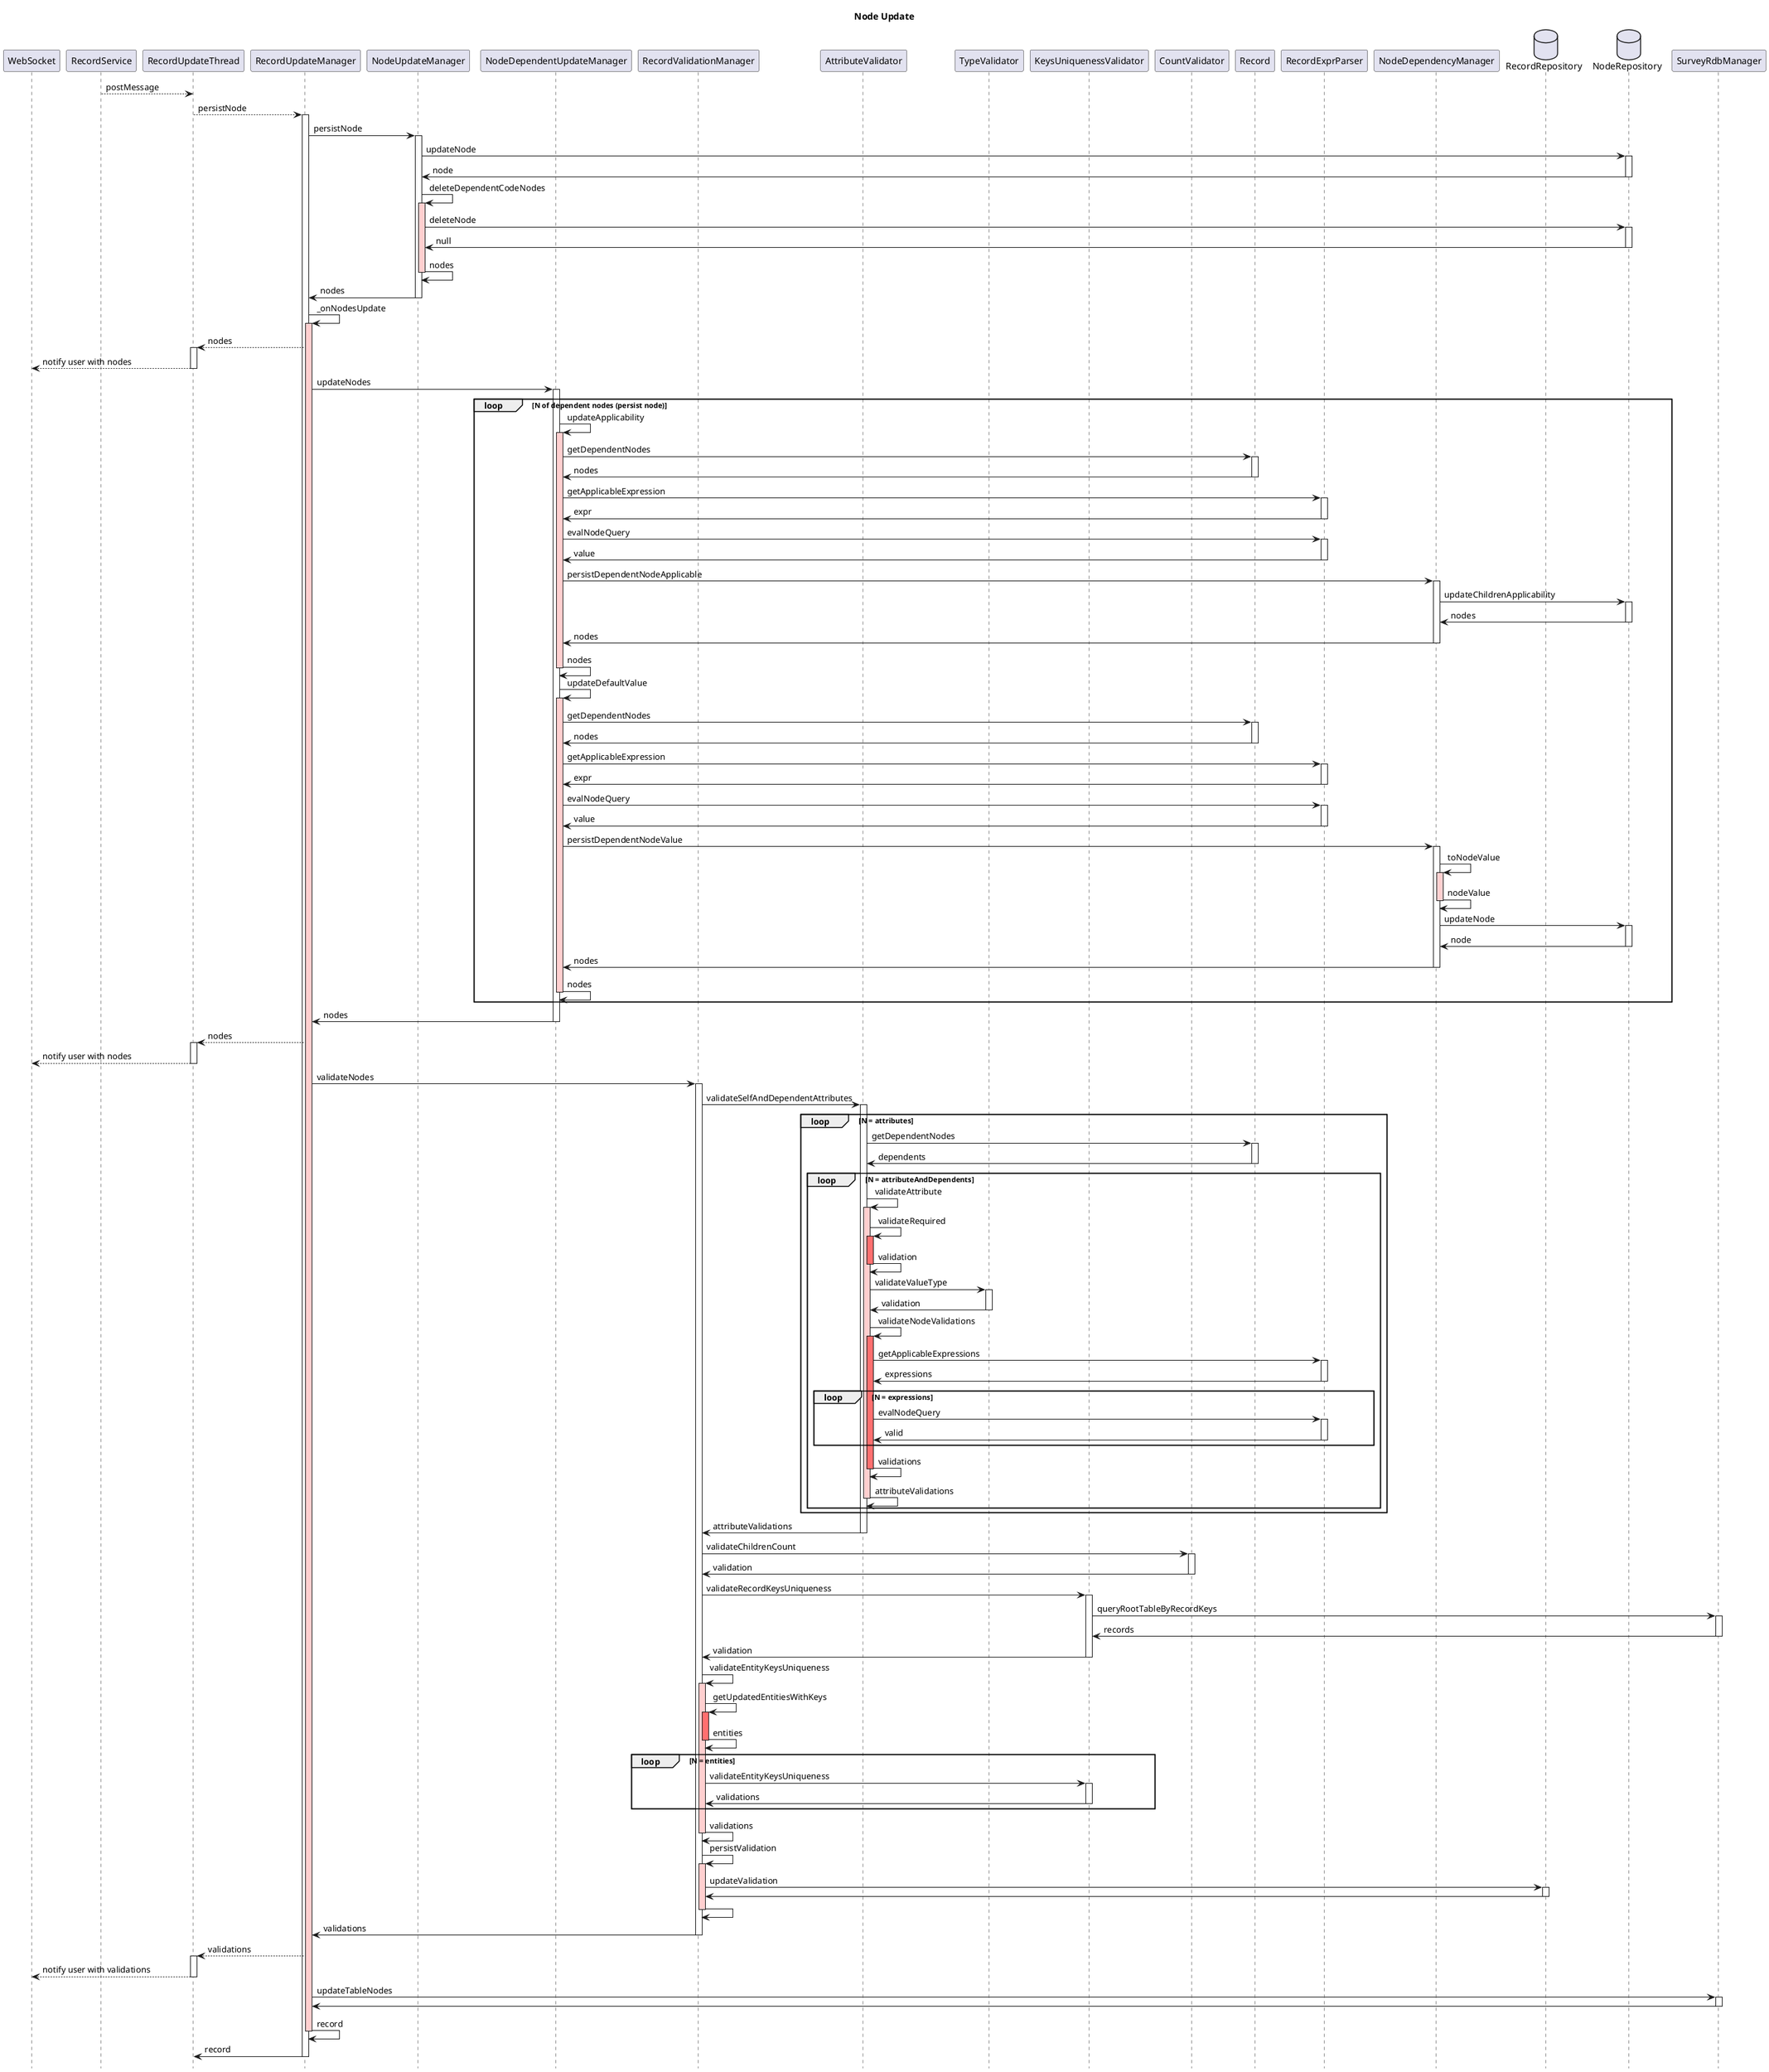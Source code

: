 @startuml

' colors:
'   level 1 : #FFCFCF
'   level 2 : #FF6F6F

' INIT
title Node Update
hide footbox

participant WebSocket
participant RecordService
participant RecordUpdateThread
participant RecordUpdateManager
participant NodeUpdateManager
participant NodeDependentUpdateManager
participant RecordValidationManager
participant AttributeValidator
participant TypeValidator
participant KeysUniquenessValidator
participant CountValidator
participant Record
participant RecordExprParser
participant NodeDependencyManager
database RecordRepository
database NodeRepository
participant SurveyRdbManager

RecordService --> RecordUpdateThread: postMessage

RecordUpdateThread --> RecordUpdateManager ++ : persistNode

    'RecordUpdateManager.persistNode
    RecordUpdateManager -> NodeUpdateManager ++ : persistNode
        NodeUpdateManager -> NodeRepository ++ : updateNode
            NodeRepository -> NodeUpdateManager -- : node

        NodeUpdateManager -> NodeUpdateManager ++ #FFCFCF : deleteDependentCodeNodes
            NodeUpdateManager -> NodeRepository ++ : deleteNode
                NodeRepository -> NodeUpdateManager -- : null
            NodeUpdateManager -> NodeUpdateManager --: nodes

        NodeUpdateManager -> RecordUpdateManager -- : nodes


    'RecordUpdateManager._onNodesUpdate START
    RecordUpdateManager -> RecordUpdateManager ++ #FFCFCF: _onNodesUpdate

        RecordUpdateManager --> RecordUpdateThread ++ : nodes
            RecordUpdateThread --> WebSocket -- : notify user with nodes

        RecordUpdateManager -> NodeDependentUpdateManager ++ : updateNodes
            loop N of dependent nodes (persist node)

            '1. UPDATE APPLICABILITY
            NodeDependentUpdateManager -> NodeDependentUpdateManager ++ #FFCFCF: updateApplicability
                NodeDependentUpdateManager -> Record ++ : getDependentNodes
                    Record -> NodeDependentUpdateManager -- : nodes
                NodeDependentUpdateManager -> RecordExprParser ++ : getApplicableExpression
                    RecordExprParser -> NodeDependentUpdateManager -- : expr
                NodeDependentUpdateManager -> RecordExprParser ++ : evalNodeQuery
                    RecordExprParser -> NodeDependentUpdateManager -- : value
                NodeDependentUpdateManager -> NodeDependencyManager ++ : persistDependentNodeApplicable
                    NodeDependencyManager -> NodeRepository ++ : updateChildrenApplicability
                        NodeRepository -> NodeDependencyManager -- : nodes
                    NodeDependencyManager -> NodeDependentUpdateManager -- : nodes
                NodeDependentUpdateManager -> NodeDependentUpdateManager -- : nodes

             '2. UPDATE DEFAULT VALUE
             NodeDependentUpdateManager -> NodeDependentUpdateManager ++ #FFCFCF : updateDefaultValue
                 NodeDependentUpdateManager -> Record ++ : getDependentNodes
                     Record -> NodeDependentUpdateManager -- : nodes
                 NodeDependentUpdateManager -> RecordExprParser ++ : getApplicableExpression
                     RecordExprParser -> NodeDependentUpdateManager -- : expr
                 NodeDependentUpdateManager -> RecordExprParser ++ : evalNodeQuery
                     RecordExprParser -> NodeDependentUpdateManager -- : value
                 NodeDependentUpdateManager -> NodeDependencyManager ++ : persistDependentNodeValue
                     NodeDependencyManager -> NodeDependencyManager ++ #FFCFCF: toNodeValue
                        NodeDependencyManager -> NodeDependencyManager -- : nodeValue
                     NodeDependencyManager -> NodeRepository ++ : updateNode
                         NodeRepository -> NodeDependencyManager -- : node
                     NodeDependencyManager -> NodeDependentUpdateManager -- : nodes
                 NodeDependentUpdateManager -> NodeDependentUpdateManager -- : nodes

            end
            NodeDependentUpdateManager -> RecordUpdateManager -- : nodes

        RecordUpdateManager --> RecordUpdateThread ++ : nodes
            RecordUpdateThread --> WebSocket -- : notify user with nodes

        '3. UPDATE Validation
        RecordUpdateManager -> RecordValidationManager ++ : validateNodes

            '3.1 attributeValidations
            RecordValidationManager -> AttributeValidator ++ : validateSelfAndDependentAttributes
                loop N = attributes
                    AttributeValidator -> Record ++ : getDependentNodes
                        Record -> AttributeValidator -- : dependents
                        loop N = attributeAndDependents
                            AttributeValidator -> AttributeValidator ++ #FFCFCF : validateAttribute
                                AttributeValidator -> AttributeValidator ++ #FF6F6F: validateRequired
                                    AttributeValidator -> AttributeValidator -- : validation

                                AttributeValidator -> TypeValidator ++ : validateValueType
                                    TypeValidator -> AttributeValidator -- : validation

                                AttributeValidator -> AttributeValidator ++ #FF6F6F : validateNodeValidations
                                    AttributeValidator -> RecordExprParser ++ : getApplicableExpressions
                                        RecordExprParser -> AttributeValidator -- : expressions
                                        loop N = expressions
                                            AttributeValidator -> RecordExprParser ++ : evalNodeQuery
                                                RecordExprParser -> AttributeValidator -- : valid
                                        end
                                    AttributeValidator -> AttributeValidator -- : validations

                                AttributeValidator -> AttributeValidator -- : attributeValidations
                        end
                end
                AttributeValidator -> RecordValidationManager -- : attributeValidations

            '3.2 CountValidator
            RecordValidationManager -> CountValidator ++ : validateChildrenCount
                CountValidator -> RecordValidationManager  -- : validation

            '3.3 Record KeysUniquenessValidator
            RecordValidationManager -> KeysUniquenessValidator ++ : validateRecordKeysUniqueness
                KeysUniquenessValidator -> SurveyRdbManager ++ : queryRootTableByRecordKeys
                    SurveyRdbManager -> KeysUniquenessValidator -- : records
                    'KeysUniquenessValidator has an internal method fetchEntityKeyNodes, which does not a fetch - TODO RENAME TO get
                KeysUniquenessValidator -> RecordValidationManager  -- : validation

            '3.4 EntityKeysValidations
            RecordValidationManager -> RecordValidationManager ++ #FFCFCF : validateEntityKeysUniqueness
                RecordValidationManager -> RecordValidationManager ++ #FF6F6F : getUpdatedEntitiesWithKeys
                    RecordValidationManager -> RecordValidationManager -- : entities
                    loop N = entities
                        RecordValidationManager -> KeysUniquenessValidator ++ : validateEntityKeysUniqueness
                            KeysUniquenessValidator -> RecordValidationManager -- : validations
                    end
                RecordValidationManager -> RecordValidationManager -- : validations

            '3.5 persistValidation
            RecordValidationManager -> RecordValidationManager ++ #FFCFCF : persistValidation
                RecordValidationManager -> RecordRepository ++ : updateValidation
                    RecordRepository -> RecordValidationManager -- :
                RecordValidationManager -> RecordValidationManager -- :

            RecordValidationManager -> RecordUpdateManager -- : validations

        RecordUpdateManager --> RecordUpdateThread ++ : validations
            RecordUpdateThread --> WebSocket -- : notify user with validations

        RecordUpdateManager -> SurveyRdbManager ++ : updateTableNodes
            SurveyRdbManager -> RecordUpdateManager -- :

        'RecordUpdateManager._onNodesUpdate END
        RecordUpdateManager -> RecordUpdateManager -- : record

RecordUpdateManager -> RecordUpdateThread -- : record


@enduml